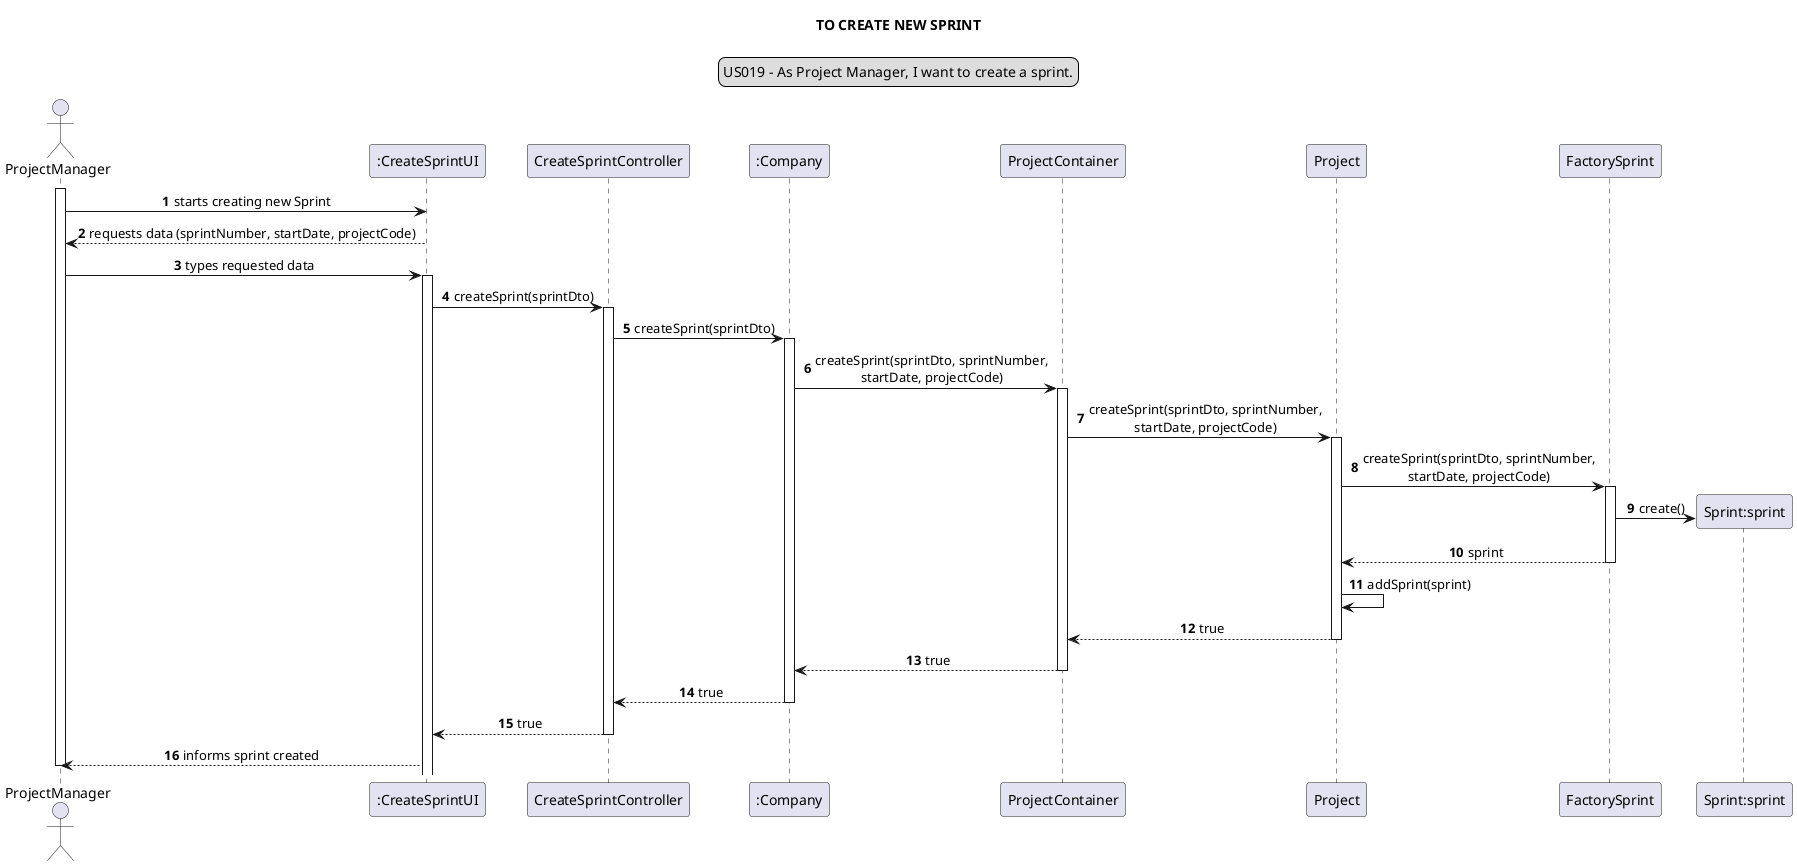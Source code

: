 @startuml

skinparam sequenceMessageAlign center
title TO CREATE NEW SPRINT
legend top
US019 - As Project Manager, I want to create a sprint.
end legend
autonumber

actor ProjectManager as pm
participant ":CreateSprintUI" as ui
participant "CreateSprintController" as ct
participant ":Company" as c
participant "ProjectContainer" as pc
participant "Project" as p
participant "FactorySprint" as fact
participant "Sprint:sprint" as ss

activate pm
pm -> ui: starts creating new Sprint


ui --> pm: requests data (sprintNumber, startDate, projectCode)
pm -> ui: types requested data
activate ui

ui -> ct: createSprint(sprintDto)
activate ct

ct -> c: createSprint(sprintDto)
activate c

c -> pc: createSprint(sprintDto, sprintNumber,\nstartDate, projectCode)
activate pc

pc -> p: createSprint(sprintDto, sprintNumber,\nstartDate, projectCode)
activate p

p -> fact: createSprint(sprintDto, sprintNumber,\nstartDate, projectCode)
activate fact

create ss
fact -> ss: create()
fact -->p : sprint

deactivate fact
p -> p: addSprint(sprint)

p --> pc: true
deactivate p

pc --> c : true
deactivate pc

c --> ct : true
deactivate c

ct --> ui : true
deactivate ct

ui --> pm: informs sprint created
deactivate pm
@enduml